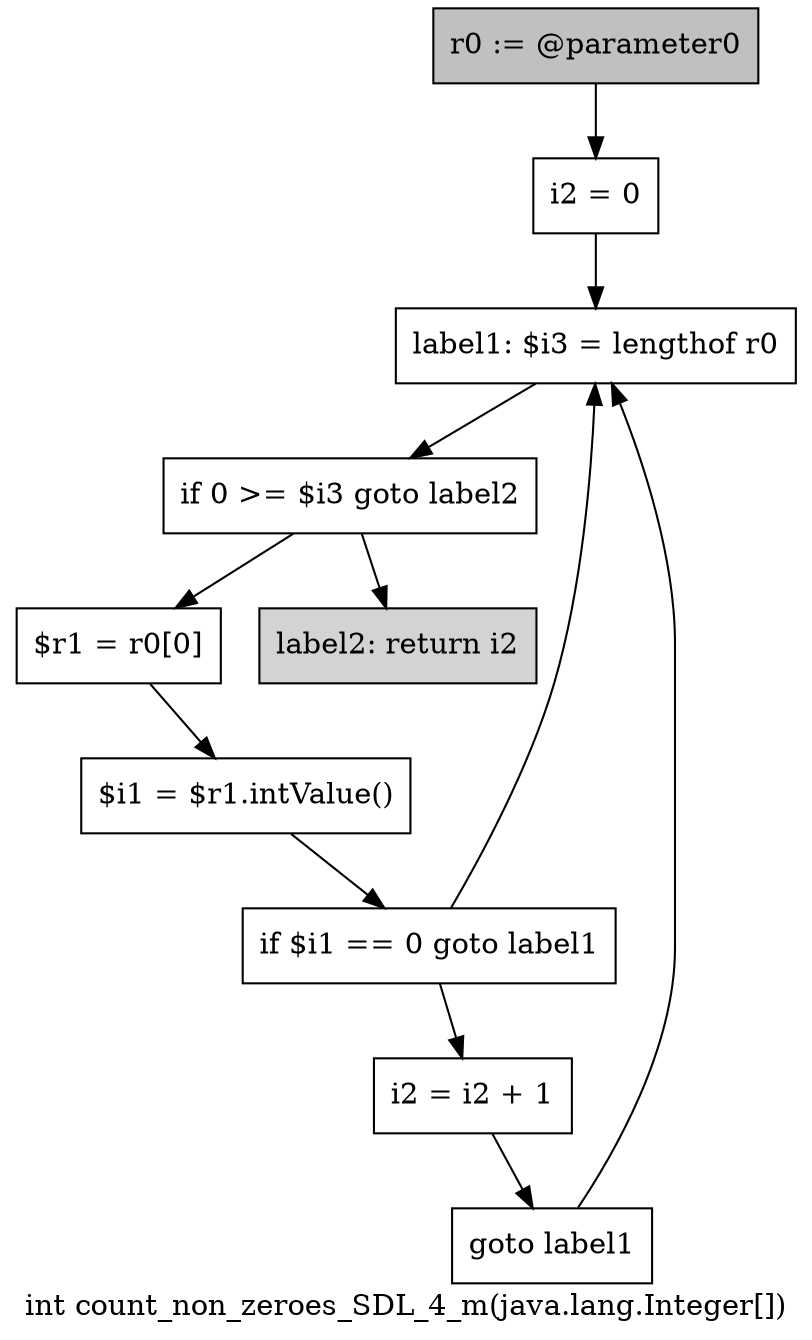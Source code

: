 digraph "int count_non_zeroes_SDL_4_m(java.lang.Integer[])" {
    label="int count_non_zeroes_SDL_4_m(java.lang.Integer[])";
    node [shape=box];
    "0" [style=filled,fillcolor=gray,label="r0 := @parameter0",];
    "1" [label="i2 = 0",];
    "0"->"1";
    "2" [label="label1: $i3 = lengthof r0",];
    "1"->"2";
    "3" [label="if 0 >= $i3 goto label2",];
    "2"->"3";
    "4" [label="$r1 = r0[0]",];
    "3"->"4";
    "9" [style=filled,fillcolor=lightgray,label="label2: return i2",];
    "3"->"9";
    "5" [label="$i1 = $r1.intValue()",];
    "4"->"5";
    "6" [label="if $i1 == 0 goto label1",];
    "5"->"6";
    "6"->"2";
    "7" [label="i2 = i2 + 1",];
    "6"->"7";
    "8" [label="goto label1",];
    "7"->"8";
    "8"->"2";
}
